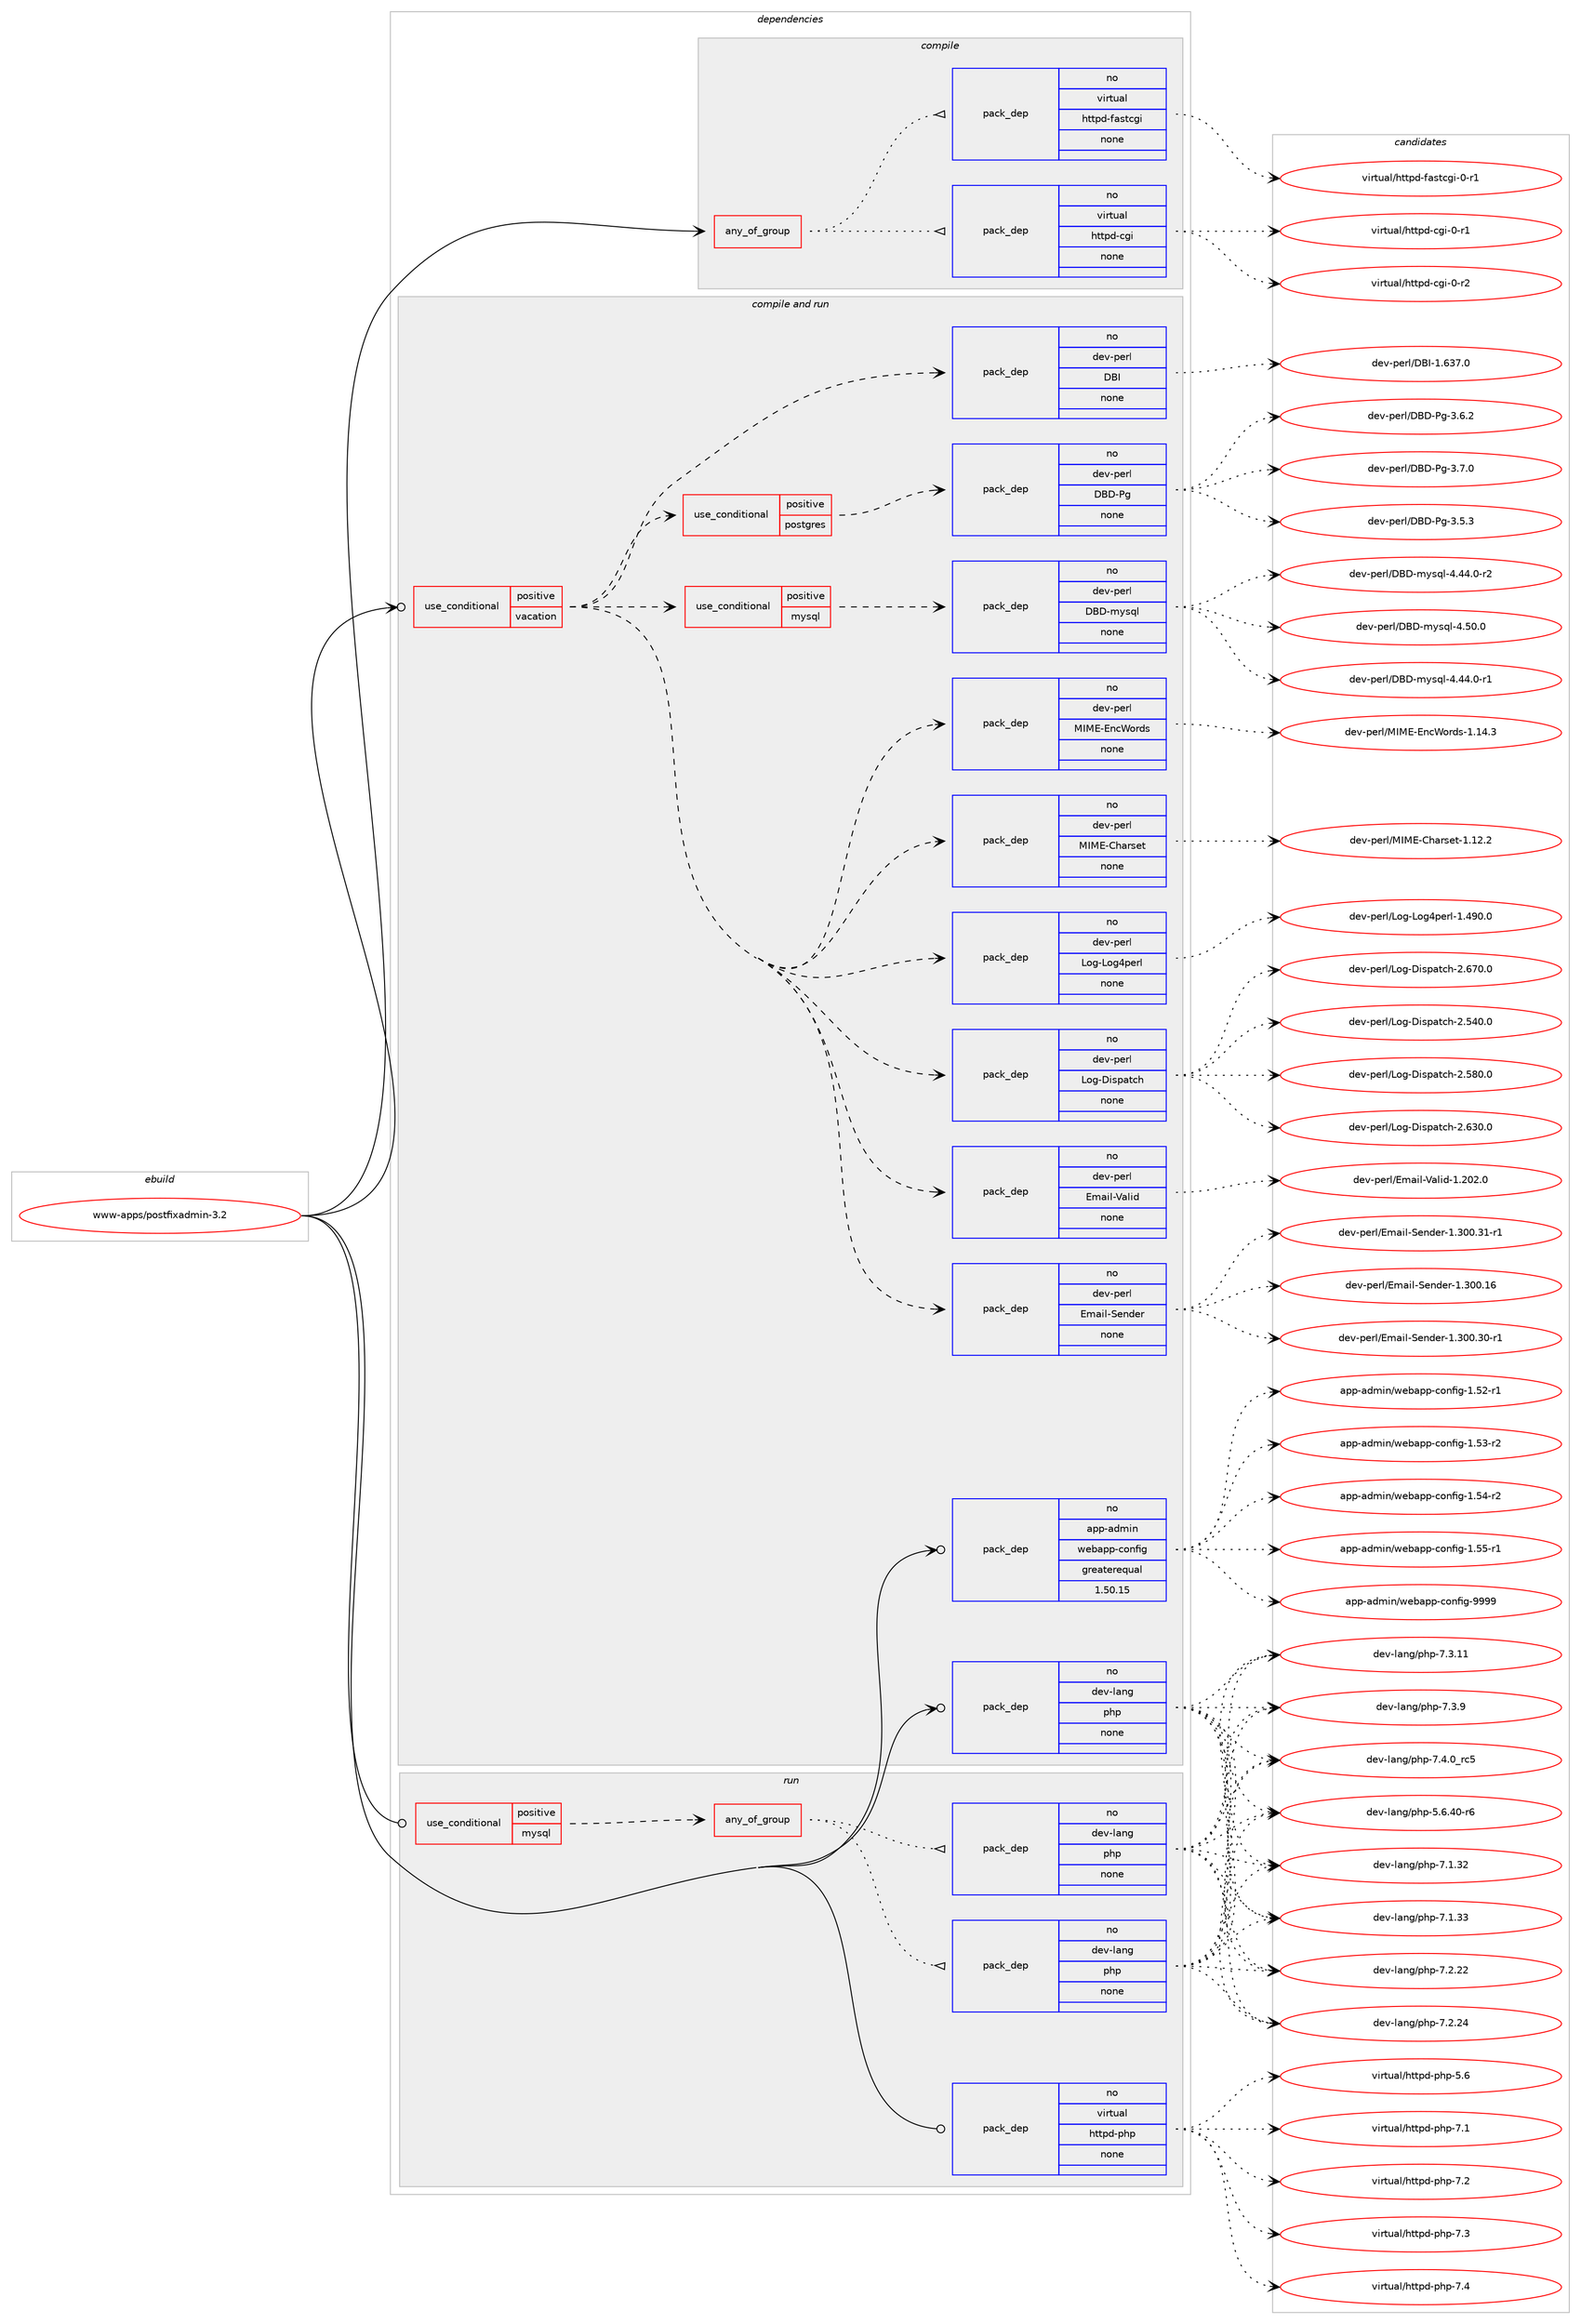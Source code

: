 digraph prolog {

# *************
# Graph options
# *************

newrank=true;
concentrate=true;
compound=true;
graph [rankdir=LR,fontname=Helvetica,fontsize=10,ranksep=1.5];#, ranksep=2.5, nodesep=0.2];
edge  [arrowhead=vee];
node  [fontname=Helvetica,fontsize=10];

# **********
# The ebuild
# **********

subgraph cluster_leftcol {
color=gray;
rank=same;
label=<<i>ebuild</i>>;
id [label="www-apps/postfixadmin-3.2", color=red, width=4, href="../www-apps/postfixadmin-3.2.svg"];
}

# ****************
# The dependencies
# ****************

subgraph cluster_midcol {
color=gray;
label=<<i>dependencies</i>>;
subgraph cluster_compile {
fillcolor="#eeeeee";
style=filled;
label=<<i>compile</i>>;
subgraph any15730 {
dependency905815 [label=<<TABLE BORDER="0" CELLBORDER="1" CELLSPACING="0" CELLPADDING="4"><TR><TD CELLPADDING="10">any_of_group</TD></TR></TABLE>>, shape=none, color=red];subgraph pack672377 {
dependency905816 [label=<<TABLE BORDER="0" CELLBORDER="1" CELLSPACING="0" CELLPADDING="4" WIDTH="220"><TR><TD ROWSPAN="6" CELLPADDING="30">pack_dep</TD></TR><TR><TD WIDTH="110">no</TD></TR><TR><TD>virtual</TD></TR><TR><TD>httpd-cgi</TD></TR><TR><TD>none</TD></TR><TR><TD></TD></TR></TABLE>>, shape=none, color=blue];
}
dependency905815:e -> dependency905816:w [weight=20,style="dotted",arrowhead="oinv"];
subgraph pack672378 {
dependency905817 [label=<<TABLE BORDER="0" CELLBORDER="1" CELLSPACING="0" CELLPADDING="4" WIDTH="220"><TR><TD ROWSPAN="6" CELLPADDING="30">pack_dep</TD></TR><TR><TD WIDTH="110">no</TD></TR><TR><TD>virtual</TD></TR><TR><TD>httpd-fastcgi</TD></TR><TR><TD>none</TD></TR><TR><TD></TD></TR></TABLE>>, shape=none, color=blue];
}
dependency905815:e -> dependency905817:w [weight=20,style="dotted",arrowhead="oinv"];
}
id:e -> dependency905815:w [weight=20,style="solid",arrowhead="vee"];
}
subgraph cluster_compileandrun {
fillcolor="#eeeeee";
style=filled;
label=<<i>compile and run</i>>;
subgraph cond217140 {
dependency905818 [label=<<TABLE BORDER="0" CELLBORDER="1" CELLSPACING="0" CELLPADDING="4"><TR><TD ROWSPAN="3" CELLPADDING="10">use_conditional</TD></TR><TR><TD>positive</TD></TR><TR><TD>vacation</TD></TR></TABLE>>, shape=none, color=red];
subgraph pack672379 {
dependency905819 [label=<<TABLE BORDER="0" CELLBORDER="1" CELLSPACING="0" CELLPADDING="4" WIDTH="220"><TR><TD ROWSPAN="6" CELLPADDING="30">pack_dep</TD></TR><TR><TD WIDTH="110">no</TD></TR><TR><TD>dev-perl</TD></TR><TR><TD>DBI</TD></TR><TR><TD>none</TD></TR><TR><TD></TD></TR></TABLE>>, shape=none, color=blue];
}
dependency905818:e -> dependency905819:w [weight=20,style="dashed",arrowhead="vee"];
subgraph pack672380 {
dependency905820 [label=<<TABLE BORDER="0" CELLBORDER="1" CELLSPACING="0" CELLPADDING="4" WIDTH="220"><TR><TD ROWSPAN="6" CELLPADDING="30">pack_dep</TD></TR><TR><TD WIDTH="110">no</TD></TR><TR><TD>dev-perl</TD></TR><TR><TD>Email-Sender</TD></TR><TR><TD>none</TD></TR><TR><TD></TD></TR></TABLE>>, shape=none, color=blue];
}
dependency905818:e -> dependency905820:w [weight=20,style="dashed",arrowhead="vee"];
subgraph pack672381 {
dependency905821 [label=<<TABLE BORDER="0" CELLBORDER="1" CELLSPACING="0" CELLPADDING="4" WIDTH="220"><TR><TD ROWSPAN="6" CELLPADDING="30">pack_dep</TD></TR><TR><TD WIDTH="110">no</TD></TR><TR><TD>dev-perl</TD></TR><TR><TD>Email-Valid</TD></TR><TR><TD>none</TD></TR><TR><TD></TD></TR></TABLE>>, shape=none, color=blue];
}
dependency905818:e -> dependency905821:w [weight=20,style="dashed",arrowhead="vee"];
subgraph pack672382 {
dependency905822 [label=<<TABLE BORDER="0" CELLBORDER="1" CELLSPACING="0" CELLPADDING="4" WIDTH="220"><TR><TD ROWSPAN="6" CELLPADDING="30">pack_dep</TD></TR><TR><TD WIDTH="110">no</TD></TR><TR><TD>dev-perl</TD></TR><TR><TD>Log-Dispatch</TD></TR><TR><TD>none</TD></TR><TR><TD></TD></TR></TABLE>>, shape=none, color=blue];
}
dependency905818:e -> dependency905822:w [weight=20,style="dashed",arrowhead="vee"];
subgraph pack672383 {
dependency905823 [label=<<TABLE BORDER="0" CELLBORDER="1" CELLSPACING="0" CELLPADDING="4" WIDTH="220"><TR><TD ROWSPAN="6" CELLPADDING="30">pack_dep</TD></TR><TR><TD WIDTH="110">no</TD></TR><TR><TD>dev-perl</TD></TR><TR><TD>Log-Log4perl</TD></TR><TR><TD>none</TD></TR><TR><TD></TD></TR></TABLE>>, shape=none, color=blue];
}
dependency905818:e -> dependency905823:w [weight=20,style="dashed",arrowhead="vee"];
subgraph pack672384 {
dependency905824 [label=<<TABLE BORDER="0" CELLBORDER="1" CELLSPACING="0" CELLPADDING="4" WIDTH="220"><TR><TD ROWSPAN="6" CELLPADDING="30">pack_dep</TD></TR><TR><TD WIDTH="110">no</TD></TR><TR><TD>dev-perl</TD></TR><TR><TD>MIME-Charset</TD></TR><TR><TD>none</TD></TR><TR><TD></TD></TR></TABLE>>, shape=none, color=blue];
}
dependency905818:e -> dependency905824:w [weight=20,style="dashed",arrowhead="vee"];
subgraph pack672385 {
dependency905825 [label=<<TABLE BORDER="0" CELLBORDER="1" CELLSPACING="0" CELLPADDING="4" WIDTH="220"><TR><TD ROWSPAN="6" CELLPADDING="30">pack_dep</TD></TR><TR><TD WIDTH="110">no</TD></TR><TR><TD>dev-perl</TD></TR><TR><TD>MIME-EncWords</TD></TR><TR><TD>none</TD></TR><TR><TD></TD></TR></TABLE>>, shape=none, color=blue];
}
dependency905818:e -> dependency905825:w [weight=20,style="dashed",arrowhead="vee"];
subgraph cond217141 {
dependency905826 [label=<<TABLE BORDER="0" CELLBORDER="1" CELLSPACING="0" CELLPADDING="4"><TR><TD ROWSPAN="3" CELLPADDING="10">use_conditional</TD></TR><TR><TD>positive</TD></TR><TR><TD>mysql</TD></TR></TABLE>>, shape=none, color=red];
subgraph pack672386 {
dependency905827 [label=<<TABLE BORDER="0" CELLBORDER="1" CELLSPACING="0" CELLPADDING="4" WIDTH="220"><TR><TD ROWSPAN="6" CELLPADDING="30">pack_dep</TD></TR><TR><TD WIDTH="110">no</TD></TR><TR><TD>dev-perl</TD></TR><TR><TD>DBD-mysql</TD></TR><TR><TD>none</TD></TR><TR><TD></TD></TR></TABLE>>, shape=none, color=blue];
}
dependency905826:e -> dependency905827:w [weight=20,style="dashed",arrowhead="vee"];
}
dependency905818:e -> dependency905826:w [weight=20,style="dashed",arrowhead="vee"];
subgraph cond217142 {
dependency905828 [label=<<TABLE BORDER="0" CELLBORDER="1" CELLSPACING="0" CELLPADDING="4"><TR><TD ROWSPAN="3" CELLPADDING="10">use_conditional</TD></TR><TR><TD>positive</TD></TR><TR><TD>postgres</TD></TR></TABLE>>, shape=none, color=red];
subgraph pack672387 {
dependency905829 [label=<<TABLE BORDER="0" CELLBORDER="1" CELLSPACING="0" CELLPADDING="4" WIDTH="220"><TR><TD ROWSPAN="6" CELLPADDING="30">pack_dep</TD></TR><TR><TD WIDTH="110">no</TD></TR><TR><TD>dev-perl</TD></TR><TR><TD>DBD-Pg</TD></TR><TR><TD>none</TD></TR><TR><TD></TD></TR></TABLE>>, shape=none, color=blue];
}
dependency905828:e -> dependency905829:w [weight=20,style="dashed",arrowhead="vee"];
}
dependency905818:e -> dependency905828:w [weight=20,style="dashed",arrowhead="vee"];
}
id:e -> dependency905818:w [weight=20,style="solid",arrowhead="odotvee"];
subgraph pack672388 {
dependency905830 [label=<<TABLE BORDER="0" CELLBORDER="1" CELLSPACING="0" CELLPADDING="4" WIDTH="220"><TR><TD ROWSPAN="6" CELLPADDING="30">pack_dep</TD></TR><TR><TD WIDTH="110">no</TD></TR><TR><TD>app-admin</TD></TR><TR><TD>webapp-config</TD></TR><TR><TD>greaterequal</TD></TR><TR><TD>1.50.15</TD></TR></TABLE>>, shape=none, color=blue];
}
id:e -> dependency905830:w [weight=20,style="solid",arrowhead="odotvee"];
subgraph pack672389 {
dependency905831 [label=<<TABLE BORDER="0" CELLBORDER="1" CELLSPACING="0" CELLPADDING="4" WIDTH="220"><TR><TD ROWSPAN="6" CELLPADDING="30">pack_dep</TD></TR><TR><TD WIDTH="110">no</TD></TR><TR><TD>dev-lang</TD></TR><TR><TD>php</TD></TR><TR><TD>none</TD></TR><TR><TD></TD></TR></TABLE>>, shape=none, color=blue];
}
id:e -> dependency905831:w [weight=20,style="solid",arrowhead="odotvee"];
}
subgraph cluster_run {
fillcolor="#eeeeee";
style=filled;
label=<<i>run</i>>;
subgraph cond217143 {
dependency905832 [label=<<TABLE BORDER="0" CELLBORDER="1" CELLSPACING="0" CELLPADDING="4"><TR><TD ROWSPAN="3" CELLPADDING="10">use_conditional</TD></TR><TR><TD>positive</TD></TR><TR><TD>mysql</TD></TR></TABLE>>, shape=none, color=red];
subgraph any15731 {
dependency905833 [label=<<TABLE BORDER="0" CELLBORDER="1" CELLSPACING="0" CELLPADDING="4"><TR><TD CELLPADDING="10">any_of_group</TD></TR></TABLE>>, shape=none, color=red];subgraph pack672390 {
dependency905834 [label=<<TABLE BORDER="0" CELLBORDER="1" CELLSPACING="0" CELLPADDING="4" WIDTH="220"><TR><TD ROWSPAN="6" CELLPADDING="30">pack_dep</TD></TR><TR><TD WIDTH="110">no</TD></TR><TR><TD>dev-lang</TD></TR><TR><TD>php</TD></TR><TR><TD>none</TD></TR><TR><TD></TD></TR></TABLE>>, shape=none, color=blue];
}
dependency905833:e -> dependency905834:w [weight=20,style="dotted",arrowhead="oinv"];
subgraph pack672391 {
dependency905835 [label=<<TABLE BORDER="0" CELLBORDER="1" CELLSPACING="0" CELLPADDING="4" WIDTH="220"><TR><TD ROWSPAN="6" CELLPADDING="30">pack_dep</TD></TR><TR><TD WIDTH="110">no</TD></TR><TR><TD>dev-lang</TD></TR><TR><TD>php</TD></TR><TR><TD>none</TD></TR><TR><TD></TD></TR></TABLE>>, shape=none, color=blue];
}
dependency905833:e -> dependency905835:w [weight=20,style="dotted",arrowhead="oinv"];
}
dependency905832:e -> dependency905833:w [weight=20,style="dashed",arrowhead="vee"];
}
id:e -> dependency905832:w [weight=20,style="solid",arrowhead="odot"];
subgraph pack672392 {
dependency905836 [label=<<TABLE BORDER="0" CELLBORDER="1" CELLSPACING="0" CELLPADDING="4" WIDTH="220"><TR><TD ROWSPAN="6" CELLPADDING="30">pack_dep</TD></TR><TR><TD WIDTH="110">no</TD></TR><TR><TD>virtual</TD></TR><TR><TD>httpd-php</TD></TR><TR><TD>none</TD></TR><TR><TD></TD></TR></TABLE>>, shape=none, color=blue];
}
id:e -> dependency905836:w [weight=20,style="solid",arrowhead="odot"];
}
}

# **************
# The candidates
# **************

subgraph cluster_choices {
rank=same;
color=gray;
label=<<i>candidates</i>>;

subgraph choice672377 {
color=black;
nodesep=1;
choice1181051141161179710847104116116112100459910310545484511449 [label="virtual/httpd-cgi-0-r1", color=red, width=4,href="../virtual/httpd-cgi-0-r1.svg"];
choice1181051141161179710847104116116112100459910310545484511450 [label="virtual/httpd-cgi-0-r2", color=red, width=4,href="../virtual/httpd-cgi-0-r2.svg"];
dependency905816:e -> choice1181051141161179710847104116116112100459910310545484511449:w [style=dotted,weight="100"];
dependency905816:e -> choice1181051141161179710847104116116112100459910310545484511450:w [style=dotted,weight="100"];
}
subgraph choice672378 {
color=black;
nodesep=1;
choice118105114116117971084710411611611210045102971151169910310545484511449 [label="virtual/httpd-fastcgi-0-r1", color=red, width=4,href="../virtual/httpd-fastcgi-0-r1.svg"];
dependency905817:e -> choice118105114116117971084710411611611210045102971151169910310545484511449:w [style=dotted,weight="100"];
}
subgraph choice672379 {
color=black;
nodesep=1;
choice10010111845112101114108476866734549465451554648 [label="dev-perl/DBI-1.637.0", color=red, width=4,href="../dev-perl/DBI-1.637.0.svg"];
dependency905819:e -> choice10010111845112101114108476866734549465451554648:w [style=dotted,weight="100"];
}
subgraph choice672380 {
color=black;
nodesep=1;
choice100101118451121011141084769109971051084583101110100101114454946514848464954 [label="dev-perl/Email-Sender-1.300.16", color=red, width=4,href="../dev-perl/Email-Sender-1.300.16.svg"];
choice1001011184511210111410847691099710510845831011101001011144549465148484651484511449 [label="dev-perl/Email-Sender-1.300.30-r1", color=red, width=4,href="../dev-perl/Email-Sender-1.300.30-r1.svg"];
choice1001011184511210111410847691099710510845831011101001011144549465148484651494511449 [label="dev-perl/Email-Sender-1.300.31-r1", color=red, width=4,href="../dev-perl/Email-Sender-1.300.31-r1.svg"];
dependency905820:e -> choice100101118451121011141084769109971051084583101110100101114454946514848464954:w [style=dotted,weight="100"];
dependency905820:e -> choice1001011184511210111410847691099710510845831011101001011144549465148484651484511449:w [style=dotted,weight="100"];
dependency905820:e -> choice1001011184511210111410847691099710510845831011101001011144549465148484651494511449:w [style=dotted,weight="100"];
}
subgraph choice672381 {
color=black;
nodesep=1;
choice100101118451121011141084769109971051084586971081051004549465048504648 [label="dev-perl/Email-Valid-1.202.0", color=red, width=4,href="../dev-perl/Email-Valid-1.202.0.svg"];
dependency905821:e -> choice100101118451121011141084769109971051084586971081051004549465048504648:w [style=dotted,weight="100"];
}
subgraph choice672382 {
color=black;
nodesep=1;
choice100101118451121011141084776111103456810511511297116991044550465352484648 [label="dev-perl/Log-Dispatch-2.540.0", color=red, width=4,href="../dev-perl/Log-Dispatch-2.540.0.svg"];
choice100101118451121011141084776111103456810511511297116991044550465356484648 [label="dev-perl/Log-Dispatch-2.580.0", color=red, width=4,href="../dev-perl/Log-Dispatch-2.580.0.svg"];
choice100101118451121011141084776111103456810511511297116991044550465451484648 [label="dev-perl/Log-Dispatch-2.630.0", color=red, width=4,href="../dev-perl/Log-Dispatch-2.630.0.svg"];
choice100101118451121011141084776111103456810511511297116991044550465455484648 [label="dev-perl/Log-Dispatch-2.670.0", color=red, width=4,href="../dev-perl/Log-Dispatch-2.670.0.svg"];
dependency905822:e -> choice100101118451121011141084776111103456810511511297116991044550465352484648:w [style=dotted,weight="100"];
dependency905822:e -> choice100101118451121011141084776111103456810511511297116991044550465356484648:w [style=dotted,weight="100"];
dependency905822:e -> choice100101118451121011141084776111103456810511511297116991044550465451484648:w [style=dotted,weight="100"];
dependency905822:e -> choice100101118451121011141084776111103456810511511297116991044550465455484648:w [style=dotted,weight="100"];
}
subgraph choice672383 {
color=black;
nodesep=1;
choice1001011184511210111410847761111034576111103521121011141084549465257484648 [label="dev-perl/Log-Log4perl-1.490.0", color=red, width=4,href="../dev-perl/Log-Log4perl-1.490.0.svg"];
dependency905823:e -> choice1001011184511210111410847761111034576111103521121011141084549465257484648:w [style=dotted,weight="100"];
}
subgraph choice672384 {
color=black;
nodesep=1;
choice10010111845112101114108477773776945671049711411510111645494649504650 [label="dev-perl/MIME-Charset-1.12.2", color=red, width=4,href="../dev-perl/MIME-Charset-1.12.2.svg"];
dependency905824:e -> choice10010111845112101114108477773776945671049711411510111645494649504650:w [style=dotted,weight="100"];
}
subgraph choice672385 {
color=black;
nodesep=1;
choice1001011184511210111410847777377694569110998711111410011545494649524651 [label="dev-perl/MIME-EncWords-1.14.3", color=red, width=4,href="../dev-perl/MIME-EncWords-1.14.3.svg"];
dependency905825:e -> choice1001011184511210111410847777377694569110998711111410011545494649524651:w [style=dotted,weight="100"];
}
subgraph choice672386 {
color=black;
nodesep=1;
choice100101118451121011141084768666845109121115113108455246525246484511449 [label="dev-perl/DBD-mysql-4.44.0-r1", color=red, width=4,href="../dev-perl/DBD-mysql-4.44.0-r1.svg"];
choice100101118451121011141084768666845109121115113108455246525246484511450 [label="dev-perl/DBD-mysql-4.44.0-r2", color=red, width=4,href="../dev-perl/DBD-mysql-4.44.0-r2.svg"];
choice10010111845112101114108476866684510912111511310845524653484648 [label="dev-perl/DBD-mysql-4.50.0", color=red, width=4,href="../dev-perl/DBD-mysql-4.50.0.svg"];
dependency905827:e -> choice100101118451121011141084768666845109121115113108455246525246484511449:w [style=dotted,weight="100"];
dependency905827:e -> choice100101118451121011141084768666845109121115113108455246525246484511450:w [style=dotted,weight="100"];
dependency905827:e -> choice10010111845112101114108476866684510912111511310845524653484648:w [style=dotted,weight="100"];
}
subgraph choice672387 {
color=black;
nodesep=1;
choice10010111845112101114108476866684580103455146534651 [label="dev-perl/DBD-Pg-3.5.3", color=red, width=4,href="../dev-perl/DBD-Pg-3.5.3.svg"];
choice10010111845112101114108476866684580103455146544650 [label="dev-perl/DBD-Pg-3.6.2", color=red, width=4,href="../dev-perl/DBD-Pg-3.6.2.svg"];
choice10010111845112101114108476866684580103455146554648 [label="dev-perl/DBD-Pg-3.7.0", color=red, width=4,href="../dev-perl/DBD-Pg-3.7.0.svg"];
dependency905829:e -> choice10010111845112101114108476866684580103455146534651:w [style=dotted,weight="100"];
dependency905829:e -> choice10010111845112101114108476866684580103455146544650:w [style=dotted,weight="100"];
dependency905829:e -> choice10010111845112101114108476866684580103455146554648:w [style=dotted,weight="100"];
}
subgraph choice672388 {
color=black;
nodesep=1;
choice971121124597100109105110471191019897112112459911111010210510345494653504511449 [label="app-admin/webapp-config-1.52-r1", color=red, width=4,href="../app-admin/webapp-config-1.52-r1.svg"];
choice971121124597100109105110471191019897112112459911111010210510345494653514511450 [label="app-admin/webapp-config-1.53-r2", color=red, width=4,href="../app-admin/webapp-config-1.53-r2.svg"];
choice971121124597100109105110471191019897112112459911111010210510345494653524511450 [label="app-admin/webapp-config-1.54-r2", color=red, width=4,href="../app-admin/webapp-config-1.54-r2.svg"];
choice971121124597100109105110471191019897112112459911111010210510345494653534511449 [label="app-admin/webapp-config-1.55-r1", color=red, width=4,href="../app-admin/webapp-config-1.55-r1.svg"];
choice97112112459710010910511047119101989711211245991111101021051034557575757 [label="app-admin/webapp-config-9999", color=red, width=4,href="../app-admin/webapp-config-9999.svg"];
dependency905830:e -> choice971121124597100109105110471191019897112112459911111010210510345494653504511449:w [style=dotted,weight="100"];
dependency905830:e -> choice971121124597100109105110471191019897112112459911111010210510345494653514511450:w [style=dotted,weight="100"];
dependency905830:e -> choice971121124597100109105110471191019897112112459911111010210510345494653524511450:w [style=dotted,weight="100"];
dependency905830:e -> choice971121124597100109105110471191019897112112459911111010210510345494653534511449:w [style=dotted,weight="100"];
dependency905830:e -> choice97112112459710010910511047119101989711211245991111101021051034557575757:w [style=dotted,weight="100"];
}
subgraph choice672389 {
color=black;
nodesep=1;
choice100101118451089711010347112104112455346544652484511454 [label="dev-lang/php-5.6.40-r6", color=red, width=4,href="../dev-lang/php-5.6.40-r6.svg"];
choice10010111845108971101034711210411245554649465150 [label="dev-lang/php-7.1.32", color=red, width=4,href="../dev-lang/php-7.1.32.svg"];
choice10010111845108971101034711210411245554649465151 [label="dev-lang/php-7.1.33", color=red, width=4,href="../dev-lang/php-7.1.33.svg"];
choice10010111845108971101034711210411245554650465050 [label="dev-lang/php-7.2.22", color=red, width=4,href="../dev-lang/php-7.2.22.svg"];
choice10010111845108971101034711210411245554650465052 [label="dev-lang/php-7.2.24", color=red, width=4,href="../dev-lang/php-7.2.24.svg"];
choice10010111845108971101034711210411245554651464949 [label="dev-lang/php-7.3.11", color=red, width=4,href="../dev-lang/php-7.3.11.svg"];
choice100101118451089711010347112104112455546514657 [label="dev-lang/php-7.3.9", color=red, width=4,href="../dev-lang/php-7.3.9.svg"];
choice100101118451089711010347112104112455546524648951149953 [label="dev-lang/php-7.4.0_rc5", color=red, width=4,href="../dev-lang/php-7.4.0_rc5.svg"];
dependency905831:e -> choice100101118451089711010347112104112455346544652484511454:w [style=dotted,weight="100"];
dependency905831:e -> choice10010111845108971101034711210411245554649465150:w [style=dotted,weight="100"];
dependency905831:e -> choice10010111845108971101034711210411245554649465151:w [style=dotted,weight="100"];
dependency905831:e -> choice10010111845108971101034711210411245554650465050:w [style=dotted,weight="100"];
dependency905831:e -> choice10010111845108971101034711210411245554650465052:w [style=dotted,weight="100"];
dependency905831:e -> choice10010111845108971101034711210411245554651464949:w [style=dotted,weight="100"];
dependency905831:e -> choice100101118451089711010347112104112455546514657:w [style=dotted,weight="100"];
dependency905831:e -> choice100101118451089711010347112104112455546524648951149953:w [style=dotted,weight="100"];
}
subgraph choice672390 {
color=black;
nodesep=1;
choice100101118451089711010347112104112455346544652484511454 [label="dev-lang/php-5.6.40-r6", color=red, width=4,href="../dev-lang/php-5.6.40-r6.svg"];
choice10010111845108971101034711210411245554649465150 [label="dev-lang/php-7.1.32", color=red, width=4,href="../dev-lang/php-7.1.32.svg"];
choice10010111845108971101034711210411245554649465151 [label="dev-lang/php-7.1.33", color=red, width=4,href="../dev-lang/php-7.1.33.svg"];
choice10010111845108971101034711210411245554650465050 [label="dev-lang/php-7.2.22", color=red, width=4,href="../dev-lang/php-7.2.22.svg"];
choice10010111845108971101034711210411245554650465052 [label="dev-lang/php-7.2.24", color=red, width=4,href="../dev-lang/php-7.2.24.svg"];
choice10010111845108971101034711210411245554651464949 [label="dev-lang/php-7.3.11", color=red, width=4,href="../dev-lang/php-7.3.11.svg"];
choice100101118451089711010347112104112455546514657 [label="dev-lang/php-7.3.9", color=red, width=4,href="../dev-lang/php-7.3.9.svg"];
choice100101118451089711010347112104112455546524648951149953 [label="dev-lang/php-7.4.0_rc5", color=red, width=4,href="../dev-lang/php-7.4.0_rc5.svg"];
dependency905834:e -> choice100101118451089711010347112104112455346544652484511454:w [style=dotted,weight="100"];
dependency905834:e -> choice10010111845108971101034711210411245554649465150:w [style=dotted,weight="100"];
dependency905834:e -> choice10010111845108971101034711210411245554649465151:w [style=dotted,weight="100"];
dependency905834:e -> choice10010111845108971101034711210411245554650465050:w [style=dotted,weight="100"];
dependency905834:e -> choice10010111845108971101034711210411245554650465052:w [style=dotted,weight="100"];
dependency905834:e -> choice10010111845108971101034711210411245554651464949:w [style=dotted,weight="100"];
dependency905834:e -> choice100101118451089711010347112104112455546514657:w [style=dotted,weight="100"];
dependency905834:e -> choice100101118451089711010347112104112455546524648951149953:w [style=dotted,weight="100"];
}
subgraph choice672391 {
color=black;
nodesep=1;
choice100101118451089711010347112104112455346544652484511454 [label="dev-lang/php-5.6.40-r6", color=red, width=4,href="../dev-lang/php-5.6.40-r6.svg"];
choice10010111845108971101034711210411245554649465150 [label="dev-lang/php-7.1.32", color=red, width=4,href="../dev-lang/php-7.1.32.svg"];
choice10010111845108971101034711210411245554649465151 [label="dev-lang/php-7.1.33", color=red, width=4,href="../dev-lang/php-7.1.33.svg"];
choice10010111845108971101034711210411245554650465050 [label="dev-lang/php-7.2.22", color=red, width=4,href="../dev-lang/php-7.2.22.svg"];
choice10010111845108971101034711210411245554650465052 [label="dev-lang/php-7.2.24", color=red, width=4,href="../dev-lang/php-7.2.24.svg"];
choice10010111845108971101034711210411245554651464949 [label="dev-lang/php-7.3.11", color=red, width=4,href="../dev-lang/php-7.3.11.svg"];
choice100101118451089711010347112104112455546514657 [label="dev-lang/php-7.3.9", color=red, width=4,href="../dev-lang/php-7.3.9.svg"];
choice100101118451089711010347112104112455546524648951149953 [label="dev-lang/php-7.4.0_rc5", color=red, width=4,href="../dev-lang/php-7.4.0_rc5.svg"];
dependency905835:e -> choice100101118451089711010347112104112455346544652484511454:w [style=dotted,weight="100"];
dependency905835:e -> choice10010111845108971101034711210411245554649465150:w [style=dotted,weight="100"];
dependency905835:e -> choice10010111845108971101034711210411245554649465151:w [style=dotted,weight="100"];
dependency905835:e -> choice10010111845108971101034711210411245554650465050:w [style=dotted,weight="100"];
dependency905835:e -> choice10010111845108971101034711210411245554650465052:w [style=dotted,weight="100"];
dependency905835:e -> choice10010111845108971101034711210411245554651464949:w [style=dotted,weight="100"];
dependency905835:e -> choice100101118451089711010347112104112455546514657:w [style=dotted,weight="100"];
dependency905835:e -> choice100101118451089711010347112104112455546524648951149953:w [style=dotted,weight="100"];
}
subgraph choice672392 {
color=black;
nodesep=1;
choice11810511411611797108471041161161121004511210411245534654 [label="virtual/httpd-php-5.6", color=red, width=4,href="../virtual/httpd-php-5.6.svg"];
choice11810511411611797108471041161161121004511210411245554649 [label="virtual/httpd-php-7.1", color=red, width=4,href="../virtual/httpd-php-7.1.svg"];
choice11810511411611797108471041161161121004511210411245554650 [label="virtual/httpd-php-7.2", color=red, width=4,href="../virtual/httpd-php-7.2.svg"];
choice11810511411611797108471041161161121004511210411245554651 [label="virtual/httpd-php-7.3", color=red, width=4,href="../virtual/httpd-php-7.3.svg"];
choice11810511411611797108471041161161121004511210411245554652 [label="virtual/httpd-php-7.4", color=red, width=4,href="../virtual/httpd-php-7.4.svg"];
dependency905836:e -> choice11810511411611797108471041161161121004511210411245534654:w [style=dotted,weight="100"];
dependency905836:e -> choice11810511411611797108471041161161121004511210411245554649:w [style=dotted,weight="100"];
dependency905836:e -> choice11810511411611797108471041161161121004511210411245554650:w [style=dotted,weight="100"];
dependency905836:e -> choice11810511411611797108471041161161121004511210411245554651:w [style=dotted,weight="100"];
dependency905836:e -> choice11810511411611797108471041161161121004511210411245554652:w [style=dotted,weight="100"];
}
}

}
